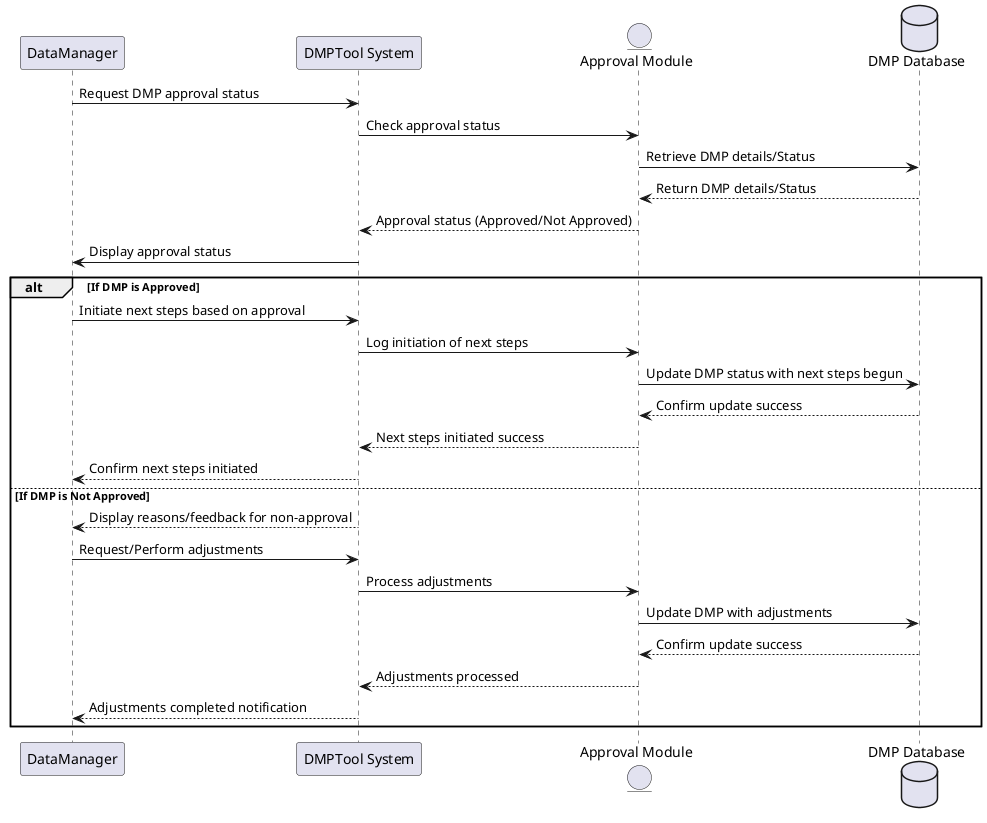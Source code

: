 @startuml

participant DataManager as DM
participant "DMPTool System" as DMPTool
entity "Approval Module" as ApprovalMod
database "DMP Database" as DMPDB

DM -> DMPTool : Request DMP approval status
DMPTool -> ApprovalMod : Check approval status
ApprovalMod -> DMPDB : Retrieve DMP details/Status
DMPDB --> ApprovalMod : Return DMP details/Status
ApprovalMod --> DMPTool : Approval status (Approved/Not Approved)
DMPTool -> DM : Display approval status

alt If DMP is Approved
    DM -> DMPTool : Initiate next steps based on approval
    DMPTool -> ApprovalMod : Log initiation of next steps
    ApprovalMod -> DMPDB : Update DMP status with next steps begun
    DMPDB --> ApprovalMod : Confirm update success
    ApprovalMod --> DMPTool : Next steps initiated success
    DMPTool --> DM : Confirm next steps initiated
else If DMP is Not Approved
    DMPTool --> DM : Display reasons/feedback for non-approval
    DM -> DMPTool : Request/Perform adjustments
    DMPTool -> ApprovalMod : Process adjustments
    ApprovalMod -> DMPDB : Update DMP with adjustments
    DMPDB --> ApprovalMod : Confirm update success
    ApprovalMod --> DMPTool : Adjustments processed
    DMPTool --> DM : Adjustments completed notification
end

@enduml